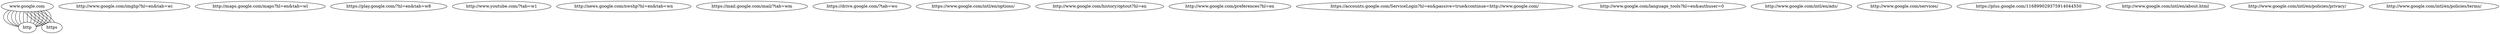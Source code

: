 // Scraper Results
graph {
	"www.google.com"
	"http://www.google.com/imghp?hl=en&tab=wi"
		"www.google.com" -- http:"//www.google.com/imghp?hl=en&tab=wi"
	"http://maps.google.com/maps?hl=en&tab=wl"
		"www.google.com" -- http:"//maps.google.com/maps?hl=en&tab=wl"
	"https://play.google.com/?hl=en&tab=w8"
		"www.google.com" -- https:"//play.google.com/?hl=en&tab=w8"
	"http://www.youtube.com/?tab=w1"
		"www.google.com" -- http:"//www.youtube.com/?tab=w1"
	"http://news.google.com/nwshp?hl=en&tab=wn"
		"www.google.com" -- http:"//news.google.com/nwshp?hl=en&tab=wn"
	"https://mail.google.com/mail/?tab=wm"
		"www.google.com" -- https:"//mail.google.com/mail/?tab=wm"
	"https://drive.google.com/?tab=wo"
		"www.google.com" -- https:"//drive.google.com/?tab=wo"
	"https://www.google.com/intl/en/options/"
		"www.google.com" -- https:"//www.google.com/intl/en/options/"
	"http://www.google.com/history/optout?hl=en"
		"www.google.com" -- http:"//www.google.com/history/optout?hl=en"
	"http://www.google.com/preferences?hl=en"
		"www.google.com" -- http:"//www.google.com/preferences?hl=en"
	"https://accounts.google.com/ServiceLogin?hl=en&passive=true&continue=http://www.google.com/"
		"www.google.com" -- https:"//accounts.google.com/ServiceLogin?hl=en&passive=true&continue=http"://www.google.com/
	"http://www.google.com/advanced_search?hl=en&authuser=0"
		"www.google.com" -- http:"//www.google.com/advanced_search?hl=en&authuser=0"
	"http://www.google.com/language_tools?hl=en&authuser=0"
		"www.google.com" -- http:"//www.google.com/language_tools?hl=en&authuser=0"
	"http://www.google.com/intl/en/ads/"
		"www.google.com" -- http:"//www.google.com/intl/en/ads/"
	"http://www.google.com/services/"
		"www.google.com" -- http:"//www.google.com/services/"
	"https://plus.google.com/116899029375914044550"
		"www.google.com" -- https:"//plus.google.com/116899029375914044550"
	"http://www.google.com/intl/en/about.html"
		"www.google.com" -- http:"//www.google.com/intl/en/about.html"
	"http://www.google.com/intl/en/policies/privacy/"
		"www.google.com" -- http:"//www.google.com/intl/en/policies/privacy/"
	"http://www.google.com/intl/en/policies/terms/"
		"www.google.com" -- http:"//www.google.com/intl/en/policies/terms/"
}